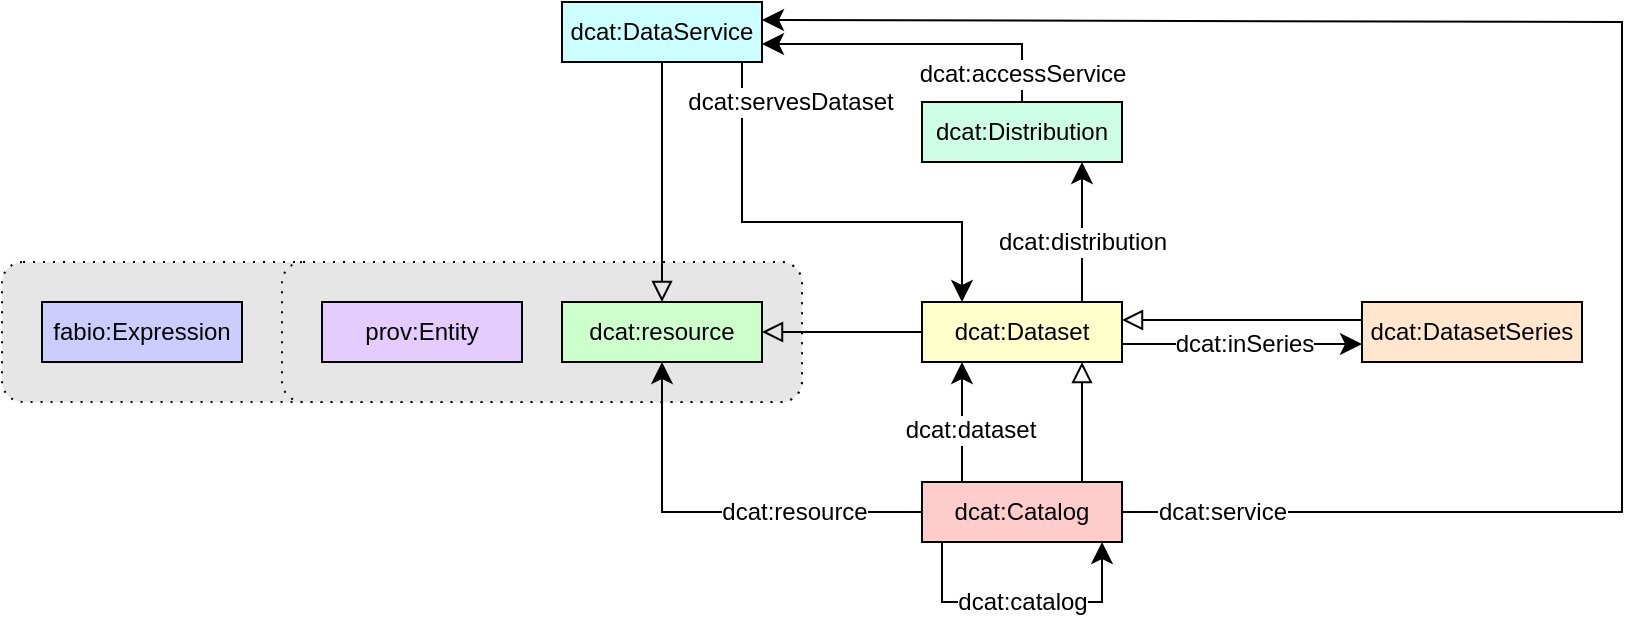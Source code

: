 <mxfile version="26.0.9">
  <diagram id="UqGkNwLOmb2u6tNrCc7U" name="overview">
    <mxGraphModel dx="2261" dy="884" grid="1" gridSize="10" guides="1" tooltips="1" connect="1" arrows="1" fold="1" page="1" pageScale="1" pageWidth="827" pageHeight="1169" math="0" shadow="0">
      <root>
        <mxCell id="0" />
        <mxCell id="1" parent="0" />
        <mxCell id="kJNTBaoaUkR1BhxwP52Y-1" value="" style="rounded=1;whiteSpace=wrap;html=1;snapToPoint=1;points=[[0.1,0],[0.2,0],[0.3,0],[0.4,0],[0.5,0],[0.6,0],[0.7,0],[0.8,0],[0.9,0],[0,0.1],[0,0.3],[0,0.5],[0,0.7],[0,0.9],[0.1,1],[0.2,1],[0.3,1],[0.4,1],[0.5,1],[0.6,1],[0.7,1],[0.8,1],[0.9,1],[1,0.1],[1,0.3],[1,0.5],[1,0.7],[1,0.9]];fillColor=#E6E6E6;dashed=1;dashPattern=1 4;" parent="1" vertex="1">
          <mxGeometry x="-260" y="180" width="400" height="70" as="geometry" />
        </mxCell>
        <mxCell id="kJNTBaoaUkR1BhxwP52Y-2" value="" style="rounded=1;whiteSpace=wrap;html=1;snapToPoint=1;points=[[0.1,0],[0.2,0],[0.3,0],[0.4,0],[0.5,0],[0.6,0],[0.7,0],[0.8,0],[0.9,0],[0,0.1],[0,0.3],[0,0.5],[0,0.7],[0,0.9],[0.1,1],[0.2,1],[0.3,1],[0.4,1],[0.5,1],[0.6,1],[0.7,1],[0.8,1],[0.9,1],[1,0.1],[1,0.3],[1,0.5],[1,0.7],[1,0.9]];fillColor=#E6E6E6;dashed=1;dashPattern=1 4;" parent="1" vertex="1">
          <mxGeometry x="-120" y="180" width="260" height="70" as="geometry" />
        </mxCell>
        <mxCell id="kJNTBaoaUkR1BhxwP52Y-3" value="prov:Entity" style="rounded=0;whiteSpace=wrap;html=1;snapToPoint=1;points=[[0.1,0],[0.2,0],[0.3,0],[0.4,0],[0.5,0],[0.6,0],[0.7,0],[0.8,0],[0.9,0],[0,0.1],[0,0.3],[0,0.5],[0,0.7],[0,0.9],[0.1,1],[0.2,1],[0.3,1],[0.4,1],[0.5,1],[0.6,1],[0.7,1],[0.8,1],[0.9,1],[1,0.1],[1,0.3],[1,0.5],[1,0.7],[1,0.9]];fillColor=#E5CCFF;" parent="1" vertex="1">
          <mxGeometry x="-100" y="200" width="100" height="30" as="geometry" />
        </mxCell>
        <mxCell id="kJNTBaoaUkR1BhxwP52Y-4" value="fabio:Expression" style="rounded=0;whiteSpace=wrap;html=1;snapToPoint=1;points=[[0.1,0],[0.2,0],[0.3,0],[0.4,0],[0.5,0],[0.6,0],[0.7,0],[0.8,0],[0.9,0],[0,0.1],[0,0.3],[0,0.5],[0,0.7],[0,0.9],[0.1,1],[0.2,1],[0.3,1],[0.4,1],[0.5,1],[0.6,1],[0.7,1],[0.8,1],[0.9,1],[1,0.1],[1,0.3],[1,0.5],[1,0.7],[1,0.9]];fillColor=#CCCCFF;" parent="1" vertex="1">
          <mxGeometry x="-240" y="200" width="100" height="30" as="geometry" />
        </mxCell>
        <mxCell id="kJNTBaoaUkR1BhxwP52Y-5" value="dcat:resource" style="rounded=0;whiteSpace=wrap;html=1;snapToPoint=1;points=[[0.1,0],[0.2,0],[0.3,0],[0.4,0],[0.5,0],[0.6,0],[0.7,0],[0.8,0],[0.9,0],[0,0.1],[0,0.3],[0,0.5],[0,0.7],[0,0.9],[0.1,1],[0.2,1],[0.3,1],[0.4,1],[0.5,1],[0.6,1],[0.7,1],[0.8,1],[0.9,1],[1,0.1],[1,0.3],[1,0.5],[1,0.7],[1,0.9]];fillColor=#CCFFCC;" parent="1" vertex="1">
          <mxGeometry x="20" y="200" width="100" height="30" as="geometry" />
        </mxCell>
        <mxCell id="kJNTBaoaUkR1BhxwP52Y-6" value="" style="endArrow=block;html=1;fontColor=#000099;exitX=0;exitY=0.5;exitDx=0;exitDy=0;endFill=0;entryX=1;entryY=0.5;entryDx=0;entryDy=0;endSize=8;arcSize=0;rounded=0;" parent="1" source="kJNTBaoaUkR1BhxwP52Y-7" target="kJNTBaoaUkR1BhxwP52Y-5" edge="1">
          <mxGeometry width="50" height="50" relative="1" as="geometry">
            <mxPoint x="-205" y="410" as="sourcePoint" />
            <mxPoint x="70" y="400" as="targetPoint" />
          </mxGeometry>
        </mxCell>
        <mxCell id="kJNTBaoaUkR1BhxwP52Y-7" value="dcat:Dataset" style="rounded=0;whiteSpace=wrap;html=1;snapToPoint=1;points=[[0.1,0],[0.2,0],[0.3,0],[0.4,0],[0.5,0],[0.6,0],[0.7,0],[0.8,0],[0.9,0],[0,0.1],[0,0.3],[0,0.5],[0,0.7],[0,0.9],[0.1,1],[0.2,1],[0.3,1],[0.4,1],[0.5,1],[0.6,1],[0.7,1],[0.8,1],[0.9,1],[1,0.1],[1,0.3],[1,0.5],[1,0.7],[1,0.9]];fillColor=#FFFFCC;" parent="1" vertex="1">
          <mxGeometry x="200" y="200" width="100" height="30" as="geometry" />
        </mxCell>
        <mxCell id="kJNTBaoaUkR1BhxwP52Y-8" value="" style="endArrow=block;html=1;fontColor=#000099;exitX=0.8;exitY=0;exitDx=0;exitDy=0;endFill=0;entryX=0.8;entryY=1;entryDx=0;entryDy=0;endSize=8;arcSize=0;rounded=0;" parent="1" source="kJNTBaoaUkR1BhxwP52Y-9" target="kJNTBaoaUkR1BhxwP52Y-7" edge="1">
          <mxGeometry width="50" height="50" relative="1" as="geometry">
            <mxPoint x="-25" y="410" as="sourcePoint" />
            <mxPoint x="250" y="230" as="targetPoint" />
          </mxGeometry>
        </mxCell>
        <mxCell id="kJNTBaoaUkR1BhxwP52Y-9" value="dcat:Catalog" style="rounded=0;whiteSpace=wrap;html=1;snapToPoint=1;points=[[0.1,0],[0.2,0],[0.3,0],[0.4,0],[0.5,0],[0.6,0],[0.7,0],[0.8,0],[0.9,0],[0,0.1],[0,0.3],[0,0.5],[0,0.7],[0,0.9],[0.1,1],[0.2,1],[0.3,1],[0.4,1],[0.5,1],[0.6,1],[0.7,1],[0.8,1],[0.9,1],[1,0.1],[1,0.3],[1,0.5],[1,0.7],[1,0.9]];fillColor=#FFCCCC;" parent="1" vertex="1">
          <mxGeometry x="200" y="290" width="100" height="30" as="geometry" />
        </mxCell>
        <mxCell id="kJNTBaoaUkR1BhxwP52Y-10" value="" style="endArrow=block;html=1;fontColor=#000099;exitX=0.5;exitY=1;exitDx=0;exitDy=0;endFill=0;entryX=0.5;entryY=0;entryDx=0;entryDy=0;endSize=8;arcSize=0;rounded=0;" parent="1" source="kJNTBaoaUkR1BhxwP52Y-11" target="kJNTBaoaUkR1BhxwP52Y-5" edge="1">
          <mxGeometry width="50" height="50" relative="1" as="geometry">
            <mxPoint x="55" y="350" as="sourcePoint" />
            <mxPoint x="330" y="170" as="targetPoint" />
          </mxGeometry>
        </mxCell>
        <mxCell id="kJNTBaoaUkR1BhxwP52Y-11" value="dcat:DataService" style="rounded=0;whiteSpace=wrap;html=1;snapToPoint=1;points=[[0.1,0],[0.2,0],[0.3,0],[0.4,0],[0.5,0],[0.6,0],[0.7,0],[0.8,0],[0.9,0],[0,0.1],[0,0.3],[0,0.5],[0,0.7],[0,0.9],[0.1,1],[0.2,1],[0.3,1],[0.4,1],[0.5,1],[0.6,1],[0.7,1],[0.8,1],[0.9,1],[1,0.1],[1,0.3],[1,0.5],[1,0.7],[1,0.9]];fillColor=#CCFFFF;" parent="1" vertex="1">
          <mxGeometry x="20" y="50" width="100" height="30" as="geometry" />
        </mxCell>
        <mxCell id="kJNTBaoaUkR1BhxwP52Y-12" value="" style="endArrow=block;html=1;fontColor=#000099;exitX=0;exitY=0.3;exitDx=0;exitDy=0;endFill=0;entryX=1;entryY=0.3;entryDx=0;entryDy=0;endSize=8;arcSize=0;rounded=0;" parent="1" source="kJNTBaoaUkR1BhxwP52Y-13" target="kJNTBaoaUkR1BhxwP52Y-7" edge="1">
          <mxGeometry width="50" height="50" relative="1" as="geometry">
            <mxPoint x="225" y="320" as="sourcePoint" />
            <mxPoint x="500" y="140" as="targetPoint" />
          </mxGeometry>
        </mxCell>
        <mxCell id="kJNTBaoaUkR1BhxwP52Y-13" value="dcat:DatasetSeries" style="rounded=0;whiteSpace=wrap;html=1;snapToPoint=1;points=[[0.1,0],[0.2,0],[0.3,0],[0.4,0],[0.5,0],[0.6,0],[0.7,0],[0.8,0],[0.9,0],[0,0.1],[0,0.3],[0,0.5],[0,0.7],[0,0.9],[0.1,1],[0.2,1],[0.3,1],[0.4,1],[0.5,1],[0.6,1],[0.7,1],[0.8,1],[0.9,1],[1,0.1],[1,0.3],[1,0.5],[1,0.7],[1,0.9]];fillColor=#FFE6CC;" parent="1" vertex="1">
          <mxGeometry x="420" y="200" width="110" height="30" as="geometry" />
        </mxCell>
        <mxCell id="kJNTBaoaUkR1BhxwP52Y-14" value="dcat:Distribution" style="rounded=0;whiteSpace=wrap;html=1;snapToPoint=1;points=[[0.1,0],[0.2,0],[0.3,0],[0.4,0],[0.5,0],[0.6,0],[0.7,0],[0.8,0],[0.9,0],[0,0.1],[0,0.3],[0,0.5],[0,0.7],[0,0.9],[0.1,1],[0.2,1],[0.3,1],[0.4,1],[0.5,1],[0.6,1],[0.7,1],[0.8,1],[0.9,1],[1,0.1],[1,0.3],[1,0.5],[1,0.7],[1,0.9]];fillColor=#CCFFE6;" parent="1" vertex="1">
          <mxGeometry x="200" y="100" width="100" height="30" as="geometry" />
        </mxCell>
        <mxCell id="kJNTBaoaUkR1BhxwP52Y-15" value="" style="endArrow=classic;html=1;exitX=0.8;exitY=0;exitDx=0;exitDy=0;entryX=0.8;entryY=1;entryDx=0;entryDy=0;endSize=8;arcSize=0;rounded=0;" parent="1" source="kJNTBaoaUkR1BhxwP52Y-7" target="kJNTBaoaUkR1BhxwP52Y-14" edge="1">
          <mxGeometry width="50" height="50" relative="1" as="geometry">
            <mxPoint x="110" y="455" as="sourcePoint" />
            <mxPoint x="202.0" y="558.33" as="targetPoint" />
          </mxGeometry>
        </mxCell>
        <mxCell id="kJNTBaoaUkR1BhxwP52Y-16" value="&lt;div&gt;dcat:distribution&lt;/div&gt;" style="text;html=1;align=center;verticalAlign=middle;resizable=0;points=[];labelBackgroundColor=#ffffff;" parent="kJNTBaoaUkR1BhxwP52Y-15" vertex="1" connectable="0">
          <mxGeometry x="-0.127" relative="1" as="geometry">
            <mxPoint as="offset" />
          </mxGeometry>
        </mxCell>
        <mxCell id="kJNTBaoaUkR1BhxwP52Y-17" value="" style="endArrow=classic;html=1;exitX=0.5;exitY=0;exitDx=0;exitDy=0;entryX=1;entryY=0.7;entryDx=0;entryDy=0;endSize=8;arcSize=0;rounded=0;" parent="1" source="kJNTBaoaUkR1BhxwP52Y-14" target="kJNTBaoaUkR1BhxwP52Y-11" edge="1">
          <mxGeometry width="50" height="50" relative="1" as="geometry">
            <mxPoint x="120" y="330" as="sourcePoint" />
            <mxPoint x="290" y="465" as="targetPoint" />
            <Array as="points">
              <mxPoint x="250" y="71" />
            </Array>
          </mxGeometry>
        </mxCell>
        <mxCell id="kJNTBaoaUkR1BhxwP52Y-18" value="&lt;div&gt;dcat:accessService&lt;/div&gt;" style="text;html=1;align=center;verticalAlign=middle;resizable=0;points=[];labelBackgroundColor=#ffffff;" parent="kJNTBaoaUkR1BhxwP52Y-17" vertex="1" connectable="0">
          <mxGeometry x="-0.127" relative="1" as="geometry">
            <mxPoint x="40" y="15" as="offset" />
          </mxGeometry>
        </mxCell>
        <mxCell id="kJNTBaoaUkR1BhxwP52Y-19" value="" style="endArrow=classic;html=1;exitX=0.9;exitY=1;exitDx=0;exitDy=0;entryX=0.2;entryY=0;entryDx=0;entryDy=0;endSize=8;arcSize=0;rounded=0;" parent="1" source="kJNTBaoaUkR1BhxwP52Y-11" target="kJNTBaoaUkR1BhxwP52Y-7" edge="1">
          <mxGeometry width="50" height="50" relative="1" as="geometry">
            <mxPoint x="120" y="330" as="sourcePoint" />
            <mxPoint x="290" y="465" as="targetPoint" />
            <Array as="points">
              <mxPoint x="110" y="160" />
              <mxPoint x="160" y="160" />
              <mxPoint x="220" y="160" />
            </Array>
          </mxGeometry>
        </mxCell>
        <mxCell id="kJNTBaoaUkR1BhxwP52Y-20" value="&lt;div&gt;dcat:servesDataset&lt;/div&gt;" style="text;html=1;align=center;verticalAlign=middle;resizable=0;points=[];labelBackgroundColor=#ffffff;" parent="kJNTBaoaUkR1BhxwP52Y-19" vertex="1" connectable="0">
          <mxGeometry x="-0.127" relative="1" as="geometry">
            <mxPoint x="3" y="-60" as="offset" />
          </mxGeometry>
        </mxCell>
        <mxCell id="kJNTBaoaUkR1BhxwP52Y-21" value="" style="endArrow=classic;html=1;exitX=1;exitY=0.7;exitDx=0;exitDy=0;entryX=0;entryY=0.7;entryDx=0;entryDy=0;endSize=8;arcSize=0;rounded=0;" parent="1" source="kJNTBaoaUkR1BhxwP52Y-7" target="kJNTBaoaUkR1BhxwP52Y-13" edge="1">
          <mxGeometry width="50" height="50" relative="1" as="geometry">
            <mxPoint x="300" y="250" as="sourcePoint" />
            <mxPoint x="470" y="385" as="targetPoint" />
          </mxGeometry>
        </mxCell>
        <mxCell id="kJNTBaoaUkR1BhxwP52Y-22" value="&lt;div&gt;dcat:inSeries&lt;/div&gt;" style="text;html=1;align=center;verticalAlign=middle;resizable=0;points=[];labelBackgroundColor=#ffffff;" parent="kJNTBaoaUkR1BhxwP52Y-21" vertex="1" connectable="0">
          <mxGeometry x="-0.127" relative="1" as="geometry">
            <mxPoint x="8" as="offset" />
          </mxGeometry>
        </mxCell>
        <mxCell id="kJNTBaoaUkR1BhxwP52Y-23" value="" style="endArrow=classic;html=1;exitX=0.2;exitY=0;exitDx=0;exitDy=0;entryX=0.2;entryY=1;entryDx=0;entryDy=0;endSize=8;arcSize=0;rounded=0;" parent="1" source="kJNTBaoaUkR1BhxwP52Y-9" target="kJNTBaoaUkR1BhxwP52Y-7" edge="1">
          <mxGeometry width="50" height="50" relative="1" as="geometry">
            <mxPoint x="320" y="260" as="sourcePoint" />
            <mxPoint x="490" y="395" as="targetPoint" />
          </mxGeometry>
        </mxCell>
        <mxCell id="kJNTBaoaUkR1BhxwP52Y-24" value="&lt;div&gt;dcat:dataset&lt;/div&gt;" style="text;html=1;align=center;verticalAlign=middle;resizable=0;points=[];labelBackgroundColor=#ffffff;" parent="kJNTBaoaUkR1BhxwP52Y-23" vertex="1" connectable="0">
          <mxGeometry x="-0.127" relative="1" as="geometry">
            <mxPoint x="4.17" as="offset" />
          </mxGeometry>
        </mxCell>
        <mxCell id="kJNTBaoaUkR1BhxwP52Y-25" value="" style="endArrow=classic;html=1;exitX=0.1;exitY=1;exitDx=0;exitDy=0;entryX=0.9;entryY=1;entryDx=0;entryDy=0;endSize=8;arcSize=0;rounded=0;" parent="1" source="kJNTBaoaUkR1BhxwP52Y-9" target="kJNTBaoaUkR1BhxwP52Y-9" edge="1">
          <mxGeometry width="50" height="50" relative="1" as="geometry">
            <mxPoint x="330" y="270" as="sourcePoint" />
            <mxPoint x="500" y="405" as="targetPoint" />
            <Array as="points">
              <mxPoint x="210" y="350" />
              <mxPoint x="290" y="350" />
            </Array>
          </mxGeometry>
        </mxCell>
        <mxCell id="kJNTBaoaUkR1BhxwP52Y-26" value="&lt;div&gt;dcat:catalog&lt;/div&gt;" style="text;html=1;align=center;verticalAlign=middle;resizable=0;points=[];labelBackgroundColor=#ffffff;" parent="kJNTBaoaUkR1BhxwP52Y-25" vertex="1" connectable="0">
          <mxGeometry x="-0.127" relative="1" as="geometry">
            <mxPoint x="9" as="offset" />
          </mxGeometry>
        </mxCell>
        <mxCell id="kJNTBaoaUkR1BhxwP52Y-27" value="" style="endArrow=classic;html=1;exitX=1;exitY=0.5;exitDx=0;exitDy=0;endSize=8;arcSize=0;rounded=0;entryX=1;entryY=0.3;entryDx=0;entryDy=0;" parent="1" source="kJNTBaoaUkR1BhxwP52Y-9" target="kJNTBaoaUkR1BhxwP52Y-11" edge="1">
          <mxGeometry width="50" height="50" relative="1" as="geometry">
            <mxPoint x="390" y="465" as="sourcePoint" />
            <mxPoint x="590" y="390" as="targetPoint" />
            <Array as="points">
              <mxPoint x="550" y="305" />
              <mxPoint x="550" y="60" />
            </Array>
          </mxGeometry>
        </mxCell>
        <mxCell id="kJNTBaoaUkR1BhxwP52Y-28" value="&lt;div&gt;dcat:service&lt;/div&gt;" style="text;html=1;align=center;verticalAlign=middle;resizable=0;points=[];labelBackgroundColor=#ffffff;" parent="kJNTBaoaUkR1BhxwP52Y-27" vertex="1" connectable="0">
          <mxGeometry x="-0.127" relative="1" as="geometry">
            <mxPoint x="-200" y="154" as="offset" />
          </mxGeometry>
        </mxCell>
        <mxCell id="kJNTBaoaUkR1BhxwP52Y-29" value="" style="endArrow=classic;html=1;exitX=0;exitY=0.5;exitDx=0;exitDy=0;entryX=0.5;entryY=1;entryDx=0;entryDy=0;endSize=8;arcSize=0;rounded=0;" parent="1" source="kJNTBaoaUkR1BhxwP52Y-9" target="kJNTBaoaUkR1BhxwP52Y-5" edge="1">
          <mxGeometry width="50" height="50" relative="1" as="geometry">
            <mxPoint x="-265" y="650" as="sourcePoint" />
            <mxPoint x="-265" y="410" as="targetPoint" />
            <Array as="points">
              <mxPoint x="70" y="305" />
            </Array>
          </mxGeometry>
        </mxCell>
        <mxCell id="kJNTBaoaUkR1BhxwP52Y-30" value="&lt;div&gt;dcat:resource&lt;/div&gt;" style="text;html=1;align=center;verticalAlign=middle;resizable=0;points=[];labelBackgroundColor=#ffffff;" parent="kJNTBaoaUkR1BhxwP52Y-29" vertex="1" connectable="0">
          <mxGeometry x="-0.127" relative="1" as="geometry">
            <mxPoint x="25" as="offset" />
          </mxGeometry>
        </mxCell>
      </root>
    </mxGraphModel>
  </diagram>
</mxfile>
